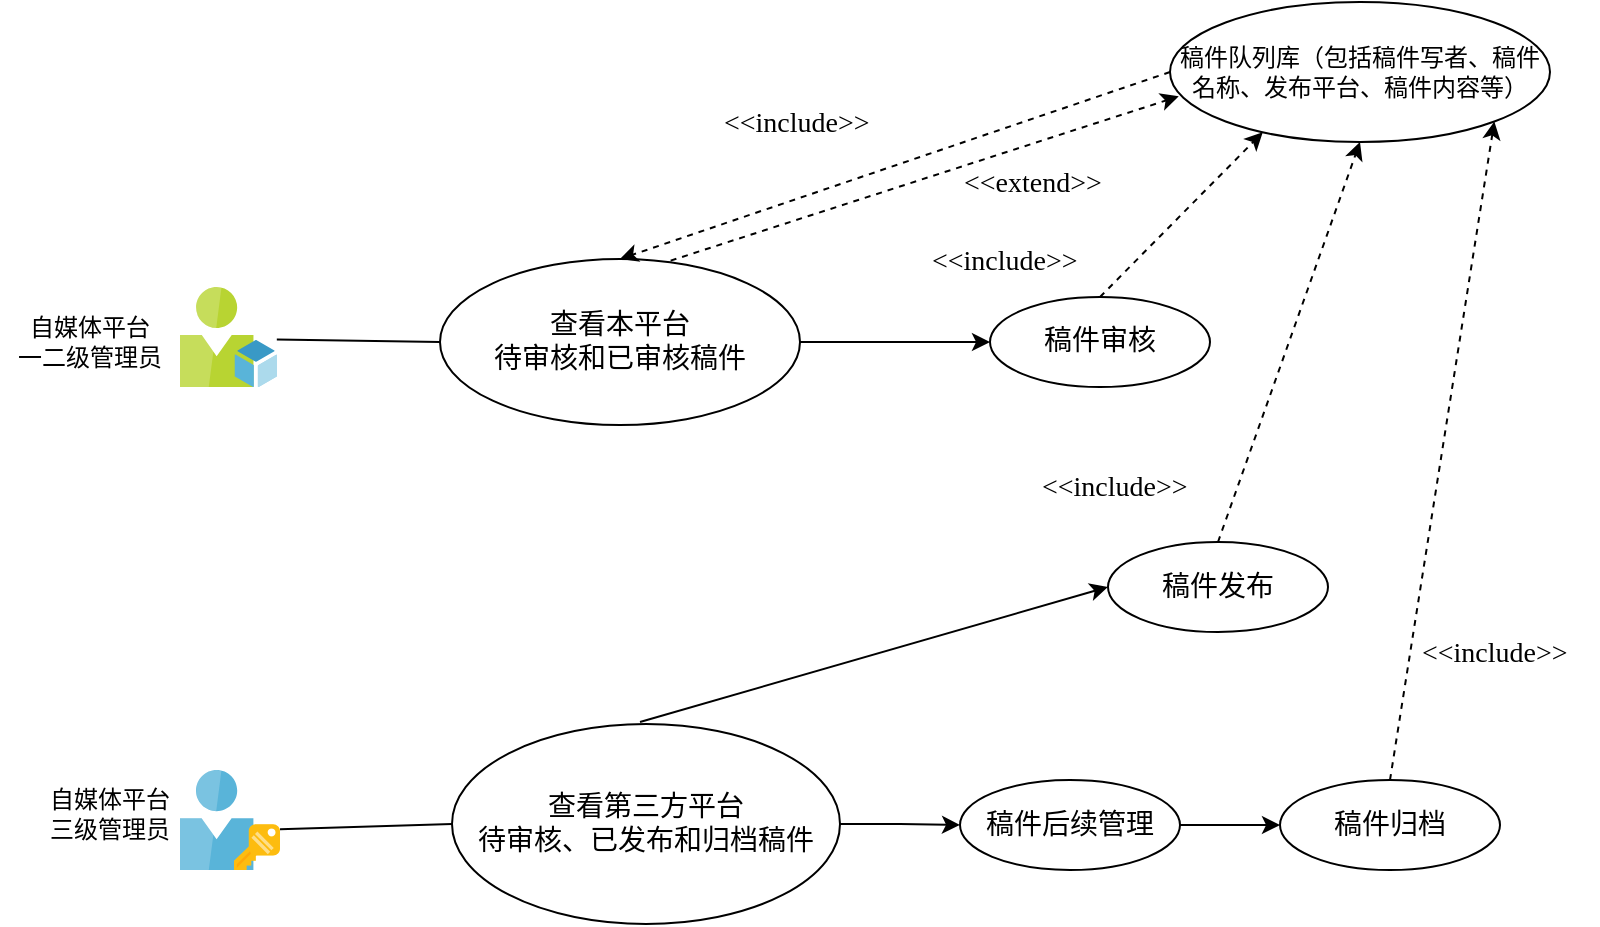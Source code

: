 <mxfile version="11.3.0" type="device" pages="1"><diagram id="kLkyTT4RMx1ix4jsi-1U" name="Page-1"><mxGraphModel dx="613" dy="453" grid="1" gridSize="10" guides="1" tooltips="1" connect="1" arrows="1" fold="1" page="1" pageScale="1" pageWidth="827" pageHeight="1169" math="0" shadow="0"><root><mxCell id="0"/><mxCell id="1" parent="0"/><mxCell id="CRW-AWzinLaDZA1XfrDs-1" style="edgeStyle=none;rounded=0;orthogonalLoop=1;jettySize=auto;html=1;entryX=0;entryY=0.5;entryDx=0;entryDy=0;startArrow=none;startFill=0;endArrow=none;endFill=0;fontFamily=SF Mono;fontSize=14;exitX=0.998;exitY=0.526;exitDx=0;exitDy=0;exitPerimeter=0;" parent="1" source="MIEXF_m0OEixKCB-lhSL-2" target="CRW-AWzinLaDZA1XfrDs-4" edge="1"><mxGeometry relative="1" as="geometry"><mxPoint x="147" y="200" as="sourcePoint"/></mxGeometry></mxCell><mxCell id="CRW-AWzinLaDZA1XfrDs-7" style="rounded=0;orthogonalLoop=1;jettySize=auto;html=1;endArrow=none;endFill=0;entryX=0;entryY=0.5;entryDx=0;entryDy=0;exitX=1;exitY=0.592;exitDx=0;exitDy=0;exitPerimeter=0;fontFamily=SF Mono;" parent="1" source="MIEXF_m0OEixKCB-lhSL-3" target="CRW-AWzinLaDZA1XfrDs-6" edge="1"><mxGeometry relative="1" as="geometry"><mxPoint x="150" y="441" as="sourcePoint"/></mxGeometry></mxCell><mxCell id="CRW-AWzinLaDZA1XfrDs-3" value="自媒体平台&lt;br&gt;一二级管理员" style="text;html=1;strokeColor=none;fillColor=none;align=center;verticalAlign=middle;whiteSpace=wrap;rounded=0;fontFamily=SF Mono;fontStyle=0" parent="1" vertex="1"><mxGeometry x="10" y="185" width="90" height="30" as="geometry"/></mxCell><mxCell id="Y9uF7aoyoEoXR_Csrh87-12" style="rounded=0;orthogonalLoop=1;jettySize=auto;html=1;exitX=0.609;exitY=0.032;exitDx=0;exitDy=0;entryX=0.023;entryY=0.674;entryDx=0;entryDy=0;entryPerimeter=0;dashed=1;exitPerimeter=0;fontFamily=SF Mono;" parent="1" source="CRW-AWzinLaDZA1XfrDs-4" target="Y9uF7aoyoEoXR_Csrh87-7" edge="1"><mxGeometry relative="1" as="geometry"/></mxCell><mxCell id="Y9uF7aoyoEoXR_Csrh87-15" value="" style="edgeStyle=orthogonalEdgeStyle;rounded=0;orthogonalLoop=1;jettySize=auto;html=1;fontFamily=SF Mono;" parent="1" source="CRW-AWzinLaDZA1XfrDs-4" target="Y9uF7aoyoEoXR_Csrh87-14" edge="1"><mxGeometry relative="1" as="geometry"/></mxCell><mxCell id="Y9uF7aoyoEoXR_Csrh87-22" style="rounded=0;orthogonalLoop=1;jettySize=auto;html=1;entryX=0;entryY=0.5;entryDx=0;entryDy=0;fontFamily=SF Mono;" parent="1" target="Y9uF7aoyoEoXR_Csrh87-23" edge="1"><mxGeometry relative="1" as="geometry"><mxPoint x="330" y="390" as="sourcePoint"/><mxPoint x="490" y="311.167" as="targetPoint"/></mxGeometry></mxCell><mxCell id="CRW-AWzinLaDZA1XfrDs-4" value="查看本平台&lt;br&gt;待审核和已审核稿件" style="ellipse;whiteSpace=wrap;html=1;fontFamily=SF Mono;fontSize=14;" parent="1" vertex="1"><mxGeometry x="230" y="158.5" width="180" height="83" as="geometry"/></mxCell><mxCell id="Y9uF7aoyoEoXR_Csrh87-16" style="rounded=0;orthogonalLoop=1;jettySize=auto;html=1;exitX=0.5;exitY=0;exitDx=0;exitDy=0;entryX=0.244;entryY=0.931;entryDx=0;entryDy=0;entryPerimeter=0;dashed=1;fontFamily=SF Mono;" parent="1" source="Y9uF7aoyoEoXR_Csrh87-14" target="Y9uF7aoyoEoXR_Csrh87-7" edge="1"><mxGeometry relative="1" as="geometry"/></mxCell><mxCell id="Y9uF7aoyoEoXR_Csrh87-14" value="稿件审核" style="ellipse;whiteSpace=wrap;html=1;fontFamily=SF Mono;fontSize=14;" parent="1" vertex="1"><mxGeometry x="505" y="177.5" width="110" height="45" as="geometry"/></mxCell><mxCell id="Y9uF7aoyoEoXR_Csrh87-26" style="edgeStyle=orthogonalEdgeStyle;rounded=0;orthogonalLoop=1;jettySize=auto;html=1;exitX=1;exitY=0.5;exitDx=0;exitDy=0;entryX=0;entryY=0.5;entryDx=0;entryDy=0;fontFamily=SF Mono;" parent="1" source="CRW-AWzinLaDZA1XfrDs-6" target="Y9uF7aoyoEoXR_Csrh87-25" edge="1"><mxGeometry relative="1" as="geometry"/></mxCell><mxCell id="CRW-AWzinLaDZA1XfrDs-6" value="查看第三方平台&lt;br&gt;待审核、已发布和归档稿件" style="ellipse;whiteSpace=wrap;html=1;fontFamily=SF Mono;fontSize=14;" parent="1" vertex="1"><mxGeometry x="236" y="391" width="194" height="100" as="geometry"/></mxCell><mxCell id="Y9uF7aoyoEoXR_Csrh87-4" value="自媒体平台&lt;br&gt;三级管理员" style="text;html=1;strokeColor=none;fillColor=none;align=center;verticalAlign=middle;whiteSpace=wrap;rounded=0;fontFamily=SF Mono;fontStyle=0" parent="1" vertex="1"><mxGeometry x="20" y="420.5" width="90" height="30" as="geometry"/></mxCell><mxCell id="Y9uF7aoyoEoXR_Csrh87-8" style="rounded=0;orthogonalLoop=1;jettySize=auto;html=1;exitX=0;exitY=0.5;exitDx=0;exitDy=0;entryX=0.5;entryY=0;entryDx=0;entryDy=0;dashed=1;fontFamily=SF Mono;" parent="1" source="Y9uF7aoyoEoXR_Csrh87-7" target="CRW-AWzinLaDZA1XfrDs-4" edge="1"><mxGeometry relative="1" as="geometry"/></mxCell><mxCell id="Y9uF7aoyoEoXR_Csrh87-7" value="稿件队列库（包括稿件写者、稿件名称、发布平台、稿件内容等）" style="ellipse;whiteSpace=wrap;html=1;fontFamily=SF Mono;" parent="1" vertex="1"><mxGeometry x="595" y="30" width="190" height="70" as="geometry"/></mxCell><mxCell id="Y9uF7aoyoEoXR_Csrh87-9" value="&lt;font style=&quot;font-size: 14px&quot;&gt;&amp;lt;&amp;lt;include&amp;gt;&amp;gt;&lt;/font&gt;" style="text;html=1;resizable=0;points=[];autosize=1;align=left;verticalAlign=top;spacingTop=-4;fontFamily=SF Mono;" parent="1" vertex="1"><mxGeometry x="370" y="80" width="90" height="20" as="geometry"/></mxCell><mxCell id="Y9uF7aoyoEoXR_Csrh87-13" value="&lt;font style=&quot;font-size: 14px&quot;&gt;&amp;lt;&amp;lt;extend&amp;gt;&amp;gt;&lt;/font&gt;" style="text;html=1;resizable=0;points=[];autosize=1;align=left;verticalAlign=top;spacingTop=-4;fontFamily=SF Mono;" parent="1" vertex="1"><mxGeometry x="490" y="110" width="90" height="20" as="geometry"/></mxCell><mxCell id="Y9uF7aoyoEoXR_Csrh87-18" value="&lt;font style=&quot;font-size: 14px&quot;&gt;&amp;lt;&amp;lt;include&amp;gt;&amp;gt;&lt;/font&gt;" style="text;html=1;resizable=0;points=[];autosize=1;align=left;verticalAlign=top;spacingTop=-4;fontFamily=SF Mono;" parent="1" vertex="1"><mxGeometry x="474" y="148.5" width="90" height="20" as="geometry"/></mxCell><mxCell id="Y9uF7aoyoEoXR_Csrh87-24" style="rounded=0;orthogonalLoop=1;jettySize=auto;html=1;exitX=0.5;exitY=0;exitDx=0;exitDy=0;entryX=0.5;entryY=1;entryDx=0;entryDy=0;dashed=1;fontFamily=SF Mono;" parent="1" source="Y9uF7aoyoEoXR_Csrh87-23" target="Y9uF7aoyoEoXR_Csrh87-7" edge="1"><mxGeometry relative="1" as="geometry"/></mxCell><mxCell id="Y9uF7aoyoEoXR_Csrh87-23" value="稿件发布" style="ellipse;whiteSpace=wrap;html=1;fontFamily=SF Mono;fontSize=14;" parent="1" vertex="1"><mxGeometry x="564" y="300" width="110" height="45" as="geometry"/></mxCell><mxCell id="Y9uF7aoyoEoXR_Csrh87-30" style="edgeStyle=orthogonalEdgeStyle;rounded=0;orthogonalLoop=1;jettySize=auto;html=1;exitX=1;exitY=0.5;exitDx=0;exitDy=0;entryX=0;entryY=0.5;entryDx=0;entryDy=0;fontFamily=SF Mono;" parent="1" source="Y9uF7aoyoEoXR_Csrh87-25" target="Y9uF7aoyoEoXR_Csrh87-27" edge="1"><mxGeometry relative="1" as="geometry"/></mxCell><mxCell id="Y9uF7aoyoEoXR_Csrh87-25" value="稿件后续管理" style="ellipse;whiteSpace=wrap;html=1;fontFamily=SF Mono;fontSize=14;" parent="1" vertex="1"><mxGeometry x="490" y="419" width="110" height="45" as="geometry"/></mxCell><mxCell id="Y9uF7aoyoEoXR_Csrh87-31" style="rounded=0;orthogonalLoop=1;jettySize=auto;html=1;exitX=0.5;exitY=0;exitDx=0;exitDy=0;entryX=1;entryY=1;entryDx=0;entryDy=0;dashed=1;fontFamily=SF Mono;" parent="1" source="Y9uF7aoyoEoXR_Csrh87-27" target="Y9uF7aoyoEoXR_Csrh87-7" edge="1"><mxGeometry relative="1" as="geometry"/></mxCell><mxCell id="Y9uF7aoyoEoXR_Csrh87-27" value="稿件归档" style="ellipse;whiteSpace=wrap;html=1;fontFamily=SF Mono;fontSize=14;" parent="1" vertex="1"><mxGeometry x="650" y="419" width="110" height="45" as="geometry"/></mxCell><mxCell id="Y9uF7aoyoEoXR_Csrh87-32" value="&lt;font style=&quot;font-size: 14px&quot;&gt;&amp;lt;&amp;lt;include&amp;gt;&amp;gt;&lt;/font&gt;" style="text;html=1;resizable=0;points=[];autosize=1;align=left;verticalAlign=top;spacingTop=-4;fontFamily=SF Mono;" parent="1" vertex="1"><mxGeometry x="529" y="261.5" width="90" height="20" as="geometry"/></mxCell><mxCell id="Y9uF7aoyoEoXR_Csrh87-33" value="&lt;font style=&quot;font-size: 14px&quot;&gt;&amp;lt;&amp;lt;include&amp;gt;&amp;gt;&lt;/font&gt;" style="text;html=1;resizable=0;points=[];autosize=1;align=left;verticalAlign=top;spacingTop=-4;fontFamily=SF Mono;" parent="1" vertex="1"><mxGeometry x="719" y="345" width="90" height="20" as="geometry"/></mxCell><mxCell id="MIEXF_m0OEixKCB-lhSL-2" value="" style="aspect=fixed;html=1;perimeter=none;align=center;shadow=0;dashed=0;image;fontSize=12;image=img/lib/mscae/ResourceRole.svg;fontFamily=SF Mono;" parent="1" vertex="1"><mxGeometry x="100" y="172.5" width="48.5" height="50" as="geometry"/></mxCell><mxCell id="MIEXF_m0OEixKCB-lhSL-3" value="" style="aspect=fixed;html=1;perimeter=none;align=center;shadow=0;dashed=0;image;fontSize=12;image=img/lib/mscae/ADFS.svg;fontFamily=SF Mono;" parent="1" vertex="1"><mxGeometry x="100" y="414" width="50" height="50" as="geometry"/></mxCell></root></mxGraphModel></diagram></mxfile>